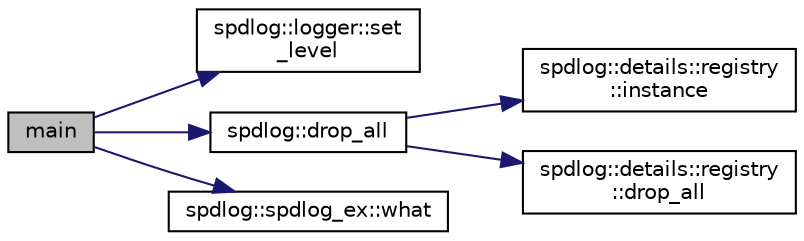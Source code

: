 digraph "main"
{
  edge [fontname="Helvetica",fontsize="10",labelfontname="Helvetica",labelfontsize="10"];
  node [fontname="Helvetica",fontsize="10",shape=record];
  rankdir="LR";
  Node1 [label="main",height=0.2,width=0.4,color="black", fillcolor="grey75", style="filled" fontcolor="black"];
  Node1 -> Node2 [color="midnightblue",fontsize="10",style="solid",fontname="Helvetica"];
  Node2 [label="spdlog::logger::set\l_level",height=0.2,width=0.4,color="black", fillcolor="white", style="filled",URL="$classspdlog_1_1logger.html#a403ccd4cd1bc85c6ba6b1517c37726c7"];
  Node1 -> Node3 [color="midnightblue",fontsize="10",style="solid",fontname="Helvetica"];
  Node3 [label="spdlog::drop_all",height=0.2,width=0.4,color="black", fillcolor="white", style="filled",URL="$namespacespdlog.html#ab1211636fc47637f4dc5ee9a18aa1bce"];
  Node3 -> Node4 [color="midnightblue",fontsize="10",style="solid",fontname="Helvetica"];
  Node4 [label="spdlog::details::registry\l::instance",height=0.2,width=0.4,color="black", fillcolor="white", style="filled",URL="$classspdlog_1_1details_1_1registry.html#a58a1bbb352f751f6b729bc57bfadd6be"];
  Node3 -> Node5 [color="midnightblue",fontsize="10",style="solid",fontname="Helvetica"];
  Node5 [label="spdlog::details::registry\l::drop_all",height=0.2,width=0.4,color="black", fillcolor="white", style="filled",URL="$classspdlog_1_1details_1_1registry.html#a127ccc3786f6ddef57f16d354ba4db91"];
  Node1 -> Node6 [color="midnightblue",fontsize="10",style="solid",fontname="Helvetica"];
  Node6 [label="spdlog::spdlog_ex::what",height=0.2,width=0.4,color="black", fillcolor="white", style="filled",URL="$classspdlog_1_1spdlog__ex.html#a9a9b9a7981e472cad06d453e368b6195"];
}
